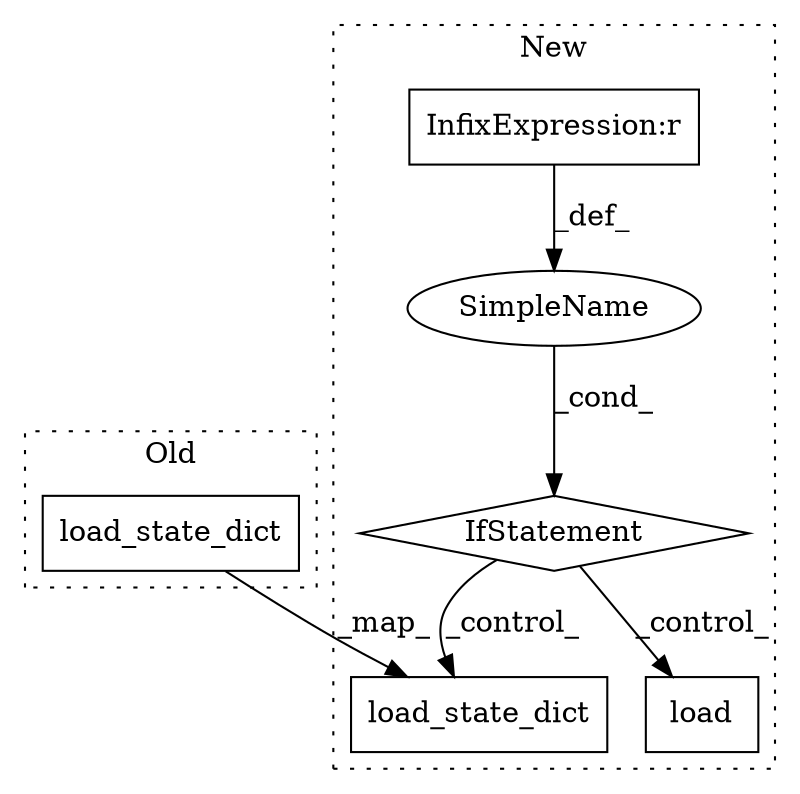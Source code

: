 digraph G {
subgraph cluster0 {
1 [label="load_state_dict" a="32" s="3104,3141" l="16,1" shape="box"];
label = "Old";
style="dotted";
}
subgraph cluster1 {
2 [label="load_state_dict" a="32" s="3256,3293" l="16,1" shape="box"];
3 [label="IfStatement" a="25" s="3175,3231" l="4,2" shape="diamond"];
4 [label="SimpleName" a="42" s="" l="" shape="ellipse"];
5 [label="InfixExpression:r" a="27" s="3197" l="3" shape="box"];
6 [label="load" a="32" s="3350,3364" l="5,1" shape="box"];
label = "New";
style="dotted";
}
1 -> 2 [label="_map_"];
3 -> 2 [label="_control_"];
3 -> 6 [label="_control_"];
4 -> 3 [label="_cond_"];
5 -> 4 [label="_def_"];
}